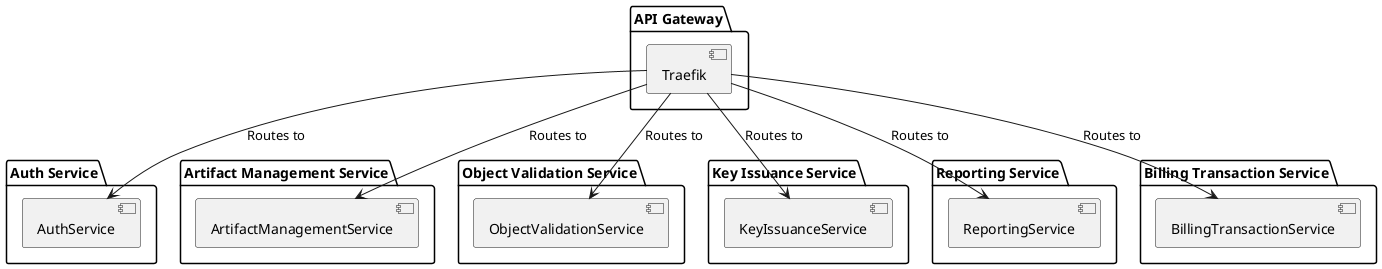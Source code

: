 @startuml

package "API Gateway" {
    component Traefik
}

package "Auth Service" {
    component AuthService
}

package "Artifact Management Service" {
    component ArtifactManagementService
}

package "Object Validation Service" {
    component ObjectValidationService
}

package "Key Issuance Service" {
    component KeyIssuanceService
}

package "Reporting Service" {
    component ReportingService
}

package "Billing Transaction Service" {
    component BillingTransactionService
}

Traefik --> AuthService : Routes to
Traefik --> ArtifactManagementService : Routes to
Traefik --> ObjectValidationService : Routes to
Traefik --> KeyIssuanceService : Routes to
Traefik --> ReportingService : Routes to
Traefik --> BillingTransactionService : Routes to

@enduml